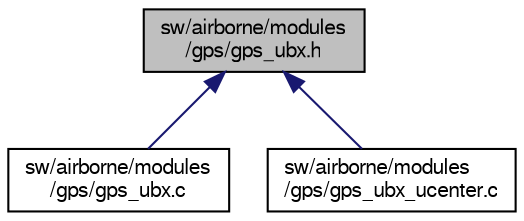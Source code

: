 digraph "sw/airborne/modules/gps/gps_ubx.h"
{
  edge [fontname="FreeSans",fontsize="10",labelfontname="FreeSans",labelfontsize="10"];
  node [fontname="FreeSans",fontsize="10",shape=record];
  Node1 [label="sw/airborne/modules\l/gps/gps_ubx.h",height=0.2,width=0.4,color="black", fillcolor="grey75", style="filled", fontcolor="black"];
  Node1 -> Node2 [dir="back",color="midnightblue",fontsize="10",style="solid",fontname="FreeSans"];
  Node2 [label="sw/airborne/modules\l/gps/gps_ubx.c",height=0.2,width=0.4,color="black", fillcolor="white", style="filled",URL="$gps__ubx_8c.html"];
  Node1 -> Node3 [dir="back",color="midnightblue",fontsize="10",style="solid",fontname="FreeSans"];
  Node3 [label="sw/airborne/modules\l/gps/gps_ubx_ucenter.c",height=0.2,width=0.4,color="black", fillcolor="white", style="filled",URL="$gps__ubx__ucenter_8c.html",tooltip="Configure Ublox GPS. "];
}
